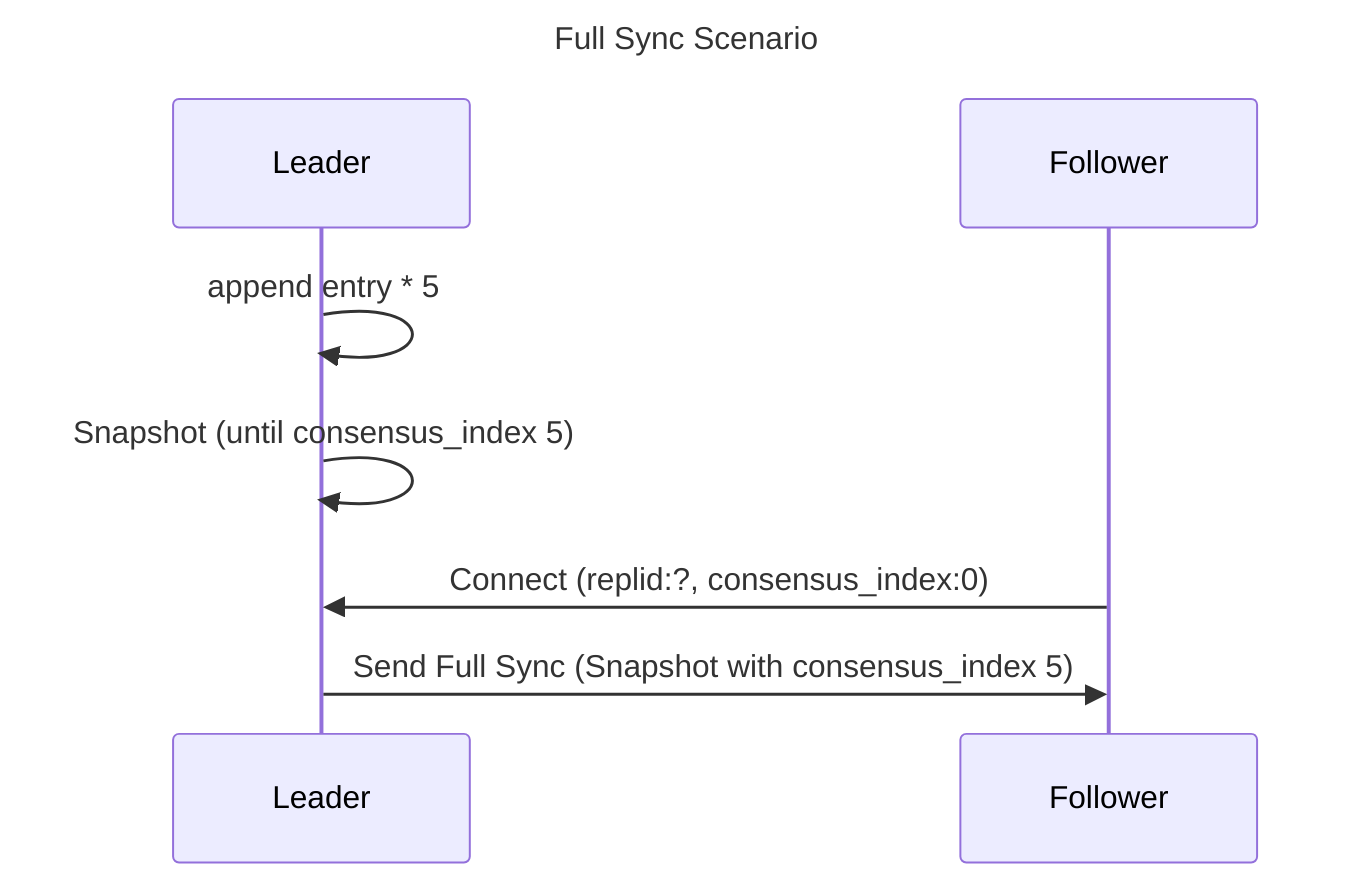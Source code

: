 ---
title: Full Sync Scenario
---
sequenceDiagram
    participant L as Leader
    participant F as Follower
    L ->> L: append entry * 5
    L ->> L: Snapshot (until consensus_index 5)
    F ->> L: Connect (replid:?, consensus_index:0)
    L ->> F: Send Full Sync (Snapshot with consensus_index 5)